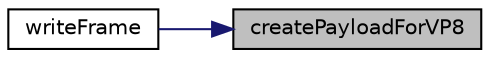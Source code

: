 digraph "createPayloadForVP8"
{
 // LATEX_PDF_SIZE
  edge [fontname="Helvetica",fontsize="10",labelfontname="Helvetica",labelfontsize="10"];
  node [fontname="Helvetica",fontsize="10",shape=record];
  rankdir="RL";
  Node1 [label="createPayloadForVP8",height=0.2,width=0.4,color="black", fillcolor="grey75", style="filled", fontcolor="black",tooltip=" "];
  Node1 -> Node2 [dir="back",color="midnightblue",fontsize="10",style="solid",fontname="Helvetica"];
  Node2 [label="writeFrame",height=0.2,width=0.4,color="black", fillcolor="white", style="filled",URL="$group__PublicMemberFunctions.html#ga40c7caf6325f426d82030beec50cc86e",tooltip="Packetizes and sends media via the configuration specified by the RtcRtpTransceiver."];
}

